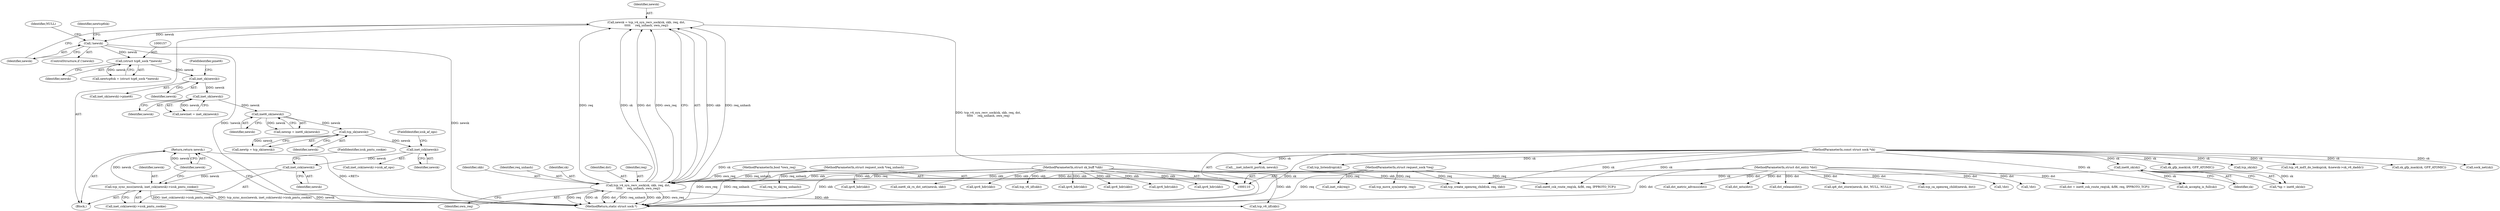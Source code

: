 digraph "0_linux_83eaddab4378db256d00d295bda6ca997cd13a52_0@pointer" {
"1000273" [label="(Return,return newsk;)"];
"1000274" [label="(Identifier,newsk)"];
"1000267" [label="(Call,tcp_sync_mss(newsk, inet_csk(newsk)->icsk_pmtu_cookie))"];
"1000270" [label="(Call,inet_csk(newsk))"];
"1000194" [label="(Call,inet_csk(newsk))"];
"1000178" [label="(Call,tcp_sk(newsk))"];
"1000174" [label="(Call,inet6_sk(newsk))"];
"1000170" [label="(Call,inet_sk(newsk))"];
"1000161" [label="(Call,inet_sk(newsk))"];
"1000156" [label="(Call,(struct tcp6_sock *)newsk)"];
"1000150" [label="(Call,!newsk)"];
"1000140" [label="(Call,newsk = tcp_v4_syn_recv_sock(sk, skb, req, dst,\n\t\t\t\t\t     req_unhash, own_req))"];
"1000142" [label="(Call,tcp_v4_syn_recv_sock(sk, skb, req, dst,\n\t\t\t\t\t     req_unhash, own_req))"];
"1000123" [label="(Call,inet6_sk(sk))"];
"1000111" [label="(MethodParameterIn,const struct sock *sk)"];
"1000112" [label="(MethodParameterIn,struct sk_buff *skb)"];
"1000113" [label="(MethodParameterIn,struct request_sock *req)"];
"1000114" [label="(MethodParameterIn,struct dst_entry *dst)"];
"1000115" [label="(MethodParameterIn,struct request_sock *req_unhash)"];
"1000116" [label="(MethodParameterIn,bool *own_req)"];
"1000265" [label="(Call,ipv6_hdr(skb))"];
"1000274" [label="(Identifier,newsk)"];
"1000515" [label="(Call,dst_metric_advmss(dst))"];
"1000114" [label="(MethodParameterIn,struct dst_entry *dst)"];
"1000506" [label="(Call,dst_mtu(dst))"];
"1000254" [label="(Call,ipv6_hdr(skb))"];
"1000176" [label="(Call,newtp = tcp_sk(newsk))"];
"1000635" [label="(Call,dst_release(dst))"];
"1000175" [label="(Identifier,newsk)"];
"1000161" [label="(Call,inet_sk(newsk))"];
"1000158" [label="(Identifier,newsk)"];
"1000271" [label="(Identifier,newsk)"];
"1000601" [label="(Call,sk_gfp_mask(sk, GFP_ATOMIC))"];
"1000139" [label="(Block,)"];
"1000154" [label="(Call,newtcp6sk = (struct tcp6_sock *)newsk)"];
"1000162" [label="(Identifier,newsk)"];
"1000314" [label="(Call,ip6_dst_store(newsk, dst, NULL, NULL))"];
"1000153" [label="(Identifier,NULL)"];
"1000433" [label="(Call,ipv6_hdr(skb))"];
"1000116" [label="(MethodParameterIn,bool *own_req)"];
"1000277" [label="(Call,inet_rsk(req))"];
"1000513" [label="(Call,tcp_sk(sk))"];
"1000179" [label="(Identifier,newsk)"];
"1000144" [label="(Identifier,skb)"];
"1000174" [label="(Call,inet6_sk(newsk))"];
"1000178" [label="(Call,tcp_sk(newsk))"];
"1000319" [label="(Call,inet6_sk_rx_dst_set(newsk, skb))"];
"1000147" [label="(Identifier,req_unhash)"];
"1000150" [label="(Call,!newsk)"];
"1000112" [label="(MethodParameterIn,struct sk_buff *skb)"];
"1000246" [label="(Call,ipv6_hdr(skb))"];
"1000172" [label="(Call,newnp = inet6_sk(newsk))"];
"1000535" [label="(Call,tcp_v6_md5_do_lookup(sk, &newsk->sk_v6_daddr))"];
"1000280" [label="(Call,sk_acceptq_is_full(sk))"];
"1000642" [label="(MethodReturn,static struct sock *)"];
"1000160" [label="(Call,inet_sk(newsk)->pinet6)"];
"1000143" [label="(Identifier,sk)"];
"1000140" [label="(Call,newsk = tcp_v4_syn_recv_sock(sk, skb, req, dst,\n\t\t\t\t\t     req_unhash, own_req))"];
"1000559" [label="(Call,sk_gfp_mask(sk, GFP_ATOMIC))"];
"1000268" [label="(Identifier,newsk)"];
"1000142" [label="(Call,tcp_v4_syn_recv_sock(sk, skb, req, dst,\n\t\t\t\t\t     req_unhash, own_req))"];
"1000151" [label="(Identifier,newsk)"];
"1000115" [label="(MethodParameterIn,struct request_sock *req_unhash)"];
"1000631" [label="(Call,sock_net(sk))"];
"1000579" [label="(Call,req_to_sk(req_unhash))"];
"1000585" [label="(Call,tcp_move_syn(newtp, req))"];
"1000270" [label="(Call,inet_csk(newsk))"];
"1000564" [label="(Call,__inet_inherit_port(sk, newsk))"];
"1000426" [label="(Call,tcp_v6_iif(skb))"];
"1000113" [label="(MethodParameterIn,struct request_sock *req)"];
"1000141" [label="(Identifier,newsk)"];
"1000193" [label="(Call,inet_csk(newsk)->icsk_af_ops)"];
"1000156" [label="(Call,(struct tcp6_sock *)newsk)"];
"1000272" [label="(FieldIdentifier,icsk_pmtu_cookie)"];
"1000239" [label="(Call,tcp_v6_iif(skb))"];
"1000195" [label="(Identifier,newsk)"];
"1000501" [label="(Call,tcp_ca_openreq_child(newsk, dst))"];
"1000296" [label="(Call,!dst)"];
"1000155" [label="(Identifier,newtcp6sk)"];
"1000171" [label="(Identifier,newsk)"];
"1000146" [label="(Identifier,dst)"];
"1000452" [label="(Call,ipv6_hdr(skb))"];
"1000111" [label="(MethodParameterIn,const struct sock *sk)"];
"1000638" [label="(Call,tcp_listendrop(sk))"];
"1000267" [label="(Call,tcp_sync_mss(newsk, inet_csk(newsk)->icsk_pmtu_cookie))"];
"1000170" [label="(Call,inet_sk(newsk))"];
"1000145" [label="(Identifier,req)"];
"1000163" [label="(FieldIdentifier,pinet6)"];
"1000194" [label="(Call,inet_csk(newsk))"];
"1000196" [label="(FieldIdentifier,icsk_af_ops)"];
"1000124" [label="(Identifier,sk)"];
"1000284" [label="(Call,!dst)"];
"1000123" [label="(Call,inet6_sk(sk))"];
"1000168" [label="(Call,newinet = inet_sk(newsk))"];
"1000301" [label="(Call,tcp_create_openreq_child(sk, req, skb))"];
"1000441" [label="(Call,ipv6_hdr(skb))"];
"1000269" [label="(Call,inet_csk(newsk)->icsk_pmtu_cookie)"];
"1000149" [label="(ControlStructure,if (!newsk))"];
"1000287" [label="(Call,dst = inet6_csk_route_req(sk, &fl6, req, IPPROTO_TCP))"];
"1000273" [label="(Return,return newsk;)"];
"1000289" [label="(Call,inet6_csk_route_req(sk, &fl6, req, IPPROTO_TCP))"];
"1000148" [label="(Identifier,own_req)"];
"1000121" [label="(Call,*np = inet6_sk(sk))"];
"1000273" -> "1000139"  [label="AST: "];
"1000273" -> "1000274"  [label="CFG: "];
"1000274" -> "1000273"  [label="AST: "];
"1000642" -> "1000273"  [label="CFG: "];
"1000273" -> "1000642"  [label="DDG: <RET>"];
"1000274" -> "1000273"  [label="DDG: newsk"];
"1000267" -> "1000273"  [label="DDG: newsk"];
"1000274" -> "1000267"  [label="CFG: "];
"1000267" -> "1000139"  [label="AST: "];
"1000267" -> "1000269"  [label="CFG: "];
"1000268" -> "1000267"  [label="AST: "];
"1000269" -> "1000267"  [label="AST: "];
"1000267" -> "1000642"  [label="DDG: inet_csk(newsk)->icsk_pmtu_cookie"];
"1000267" -> "1000642"  [label="DDG: tcp_sync_mss(newsk, inet_csk(newsk)->icsk_pmtu_cookie)"];
"1000267" -> "1000642"  [label="DDG: newsk"];
"1000270" -> "1000267"  [label="DDG: newsk"];
"1000270" -> "1000269"  [label="AST: "];
"1000270" -> "1000271"  [label="CFG: "];
"1000271" -> "1000270"  [label="AST: "];
"1000272" -> "1000270"  [label="CFG: "];
"1000194" -> "1000270"  [label="DDG: newsk"];
"1000194" -> "1000193"  [label="AST: "];
"1000194" -> "1000195"  [label="CFG: "];
"1000195" -> "1000194"  [label="AST: "];
"1000196" -> "1000194"  [label="CFG: "];
"1000178" -> "1000194"  [label="DDG: newsk"];
"1000178" -> "1000176"  [label="AST: "];
"1000178" -> "1000179"  [label="CFG: "];
"1000179" -> "1000178"  [label="AST: "];
"1000176" -> "1000178"  [label="CFG: "];
"1000178" -> "1000176"  [label="DDG: newsk"];
"1000174" -> "1000178"  [label="DDG: newsk"];
"1000174" -> "1000172"  [label="AST: "];
"1000174" -> "1000175"  [label="CFG: "];
"1000175" -> "1000174"  [label="AST: "];
"1000172" -> "1000174"  [label="CFG: "];
"1000174" -> "1000172"  [label="DDG: newsk"];
"1000170" -> "1000174"  [label="DDG: newsk"];
"1000170" -> "1000168"  [label="AST: "];
"1000170" -> "1000171"  [label="CFG: "];
"1000171" -> "1000170"  [label="AST: "];
"1000168" -> "1000170"  [label="CFG: "];
"1000170" -> "1000168"  [label="DDG: newsk"];
"1000161" -> "1000170"  [label="DDG: newsk"];
"1000161" -> "1000160"  [label="AST: "];
"1000161" -> "1000162"  [label="CFG: "];
"1000162" -> "1000161"  [label="AST: "];
"1000163" -> "1000161"  [label="CFG: "];
"1000156" -> "1000161"  [label="DDG: newsk"];
"1000156" -> "1000154"  [label="AST: "];
"1000156" -> "1000158"  [label="CFG: "];
"1000157" -> "1000156"  [label="AST: "];
"1000158" -> "1000156"  [label="AST: "];
"1000154" -> "1000156"  [label="CFG: "];
"1000156" -> "1000154"  [label="DDG: newsk"];
"1000150" -> "1000156"  [label="DDG: newsk"];
"1000150" -> "1000149"  [label="AST: "];
"1000150" -> "1000151"  [label="CFG: "];
"1000151" -> "1000150"  [label="AST: "];
"1000153" -> "1000150"  [label="CFG: "];
"1000155" -> "1000150"  [label="CFG: "];
"1000150" -> "1000642"  [label="DDG: newsk"];
"1000150" -> "1000642"  [label="DDG: !newsk"];
"1000140" -> "1000150"  [label="DDG: newsk"];
"1000140" -> "1000139"  [label="AST: "];
"1000140" -> "1000142"  [label="CFG: "];
"1000141" -> "1000140"  [label="AST: "];
"1000142" -> "1000140"  [label="AST: "];
"1000151" -> "1000140"  [label="CFG: "];
"1000140" -> "1000642"  [label="DDG: tcp_v4_syn_recv_sock(sk, skb, req, dst,\n\t\t\t\t\t     req_unhash, own_req)"];
"1000142" -> "1000140"  [label="DDG: skb"];
"1000142" -> "1000140"  [label="DDG: req_unhash"];
"1000142" -> "1000140"  [label="DDG: req"];
"1000142" -> "1000140"  [label="DDG: sk"];
"1000142" -> "1000140"  [label="DDG: dst"];
"1000142" -> "1000140"  [label="DDG: own_req"];
"1000142" -> "1000148"  [label="CFG: "];
"1000143" -> "1000142"  [label="AST: "];
"1000144" -> "1000142"  [label="AST: "];
"1000145" -> "1000142"  [label="AST: "];
"1000146" -> "1000142"  [label="AST: "];
"1000147" -> "1000142"  [label="AST: "];
"1000148" -> "1000142"  [label="AST: "];
"1000142" -> "1000642"  [label="DDG: skb"];
"1000142" -> "1000642"  [label="DDG: own_req"];
"1000142" -> "1000642"  [label="DDG: req"];
"1000142" -> "1000642"  [label="DDG: sk"];
"1000142" -> "1000642"  [label="DDG: dst"];
"1000142" -> "1000642"  [label="DDG: req_unhash"];
"1000123" -> "1000142"  [label="DDG: sk"];
"1000111" -> "1000142"  [label="DDG: sk"];
"1000112" -> "1000142"  [label="DDG: skb"];
"1000113" -> "1000142"  [label="DDG: req"];
"1000114" -> "1000142"  [label="DDG: dst"];
"1000115" -> "1000142"  [label="DDG: req_unhash"];
"1000116" -> "1000142"  [label="DDG: own_req"];
"1000142" -> "1000239"  [label="DDG: skb"];
"1000123" -> "1000121"  [label="AST: "];
"1000123" -> "1000124"  [label="CFG: "];
"1000124" -> "1000123"  [label="AST: "];
"1000121" -> "1000123"  [label="CFG: "];
"1000123" -> "1000121"  [label="DDG: sk"];
"1000111" -> "1000123"  [label="DDG: sk"];
"1000123" -> "1000280"  [label="DDG: sk"];
"1000111" -> "1000110"  [label="AST: "];
"1000111" -> "1000642"  [label="DDG: sk"];
"1000111" -> "1000280"  [label="DDG: sk"];
"1000111" -> "1000289"  [label="DDG: sk"];
"1000111" -> "1000301"  [label="DDG: sk"];
"1000111" -> "1000513"  [label="DDG: sk"];
"1000111" -> "1000535"  [label="DDG: sk"];
"1000111" -> "1000559"  [label="DDG: sk"];
"1000111" -> "1000564"  [label="DDG: sk"];
"1000111" -> "1000601"  [label="DDG: sk"];
"1000111" -> "1000631"  [label="DDG: sk"];
"1000111" -> "1000638"  [label="DDG: sk"];
"1000112" -> "1000110"  [label="AST: "];
"1000112" -> "1000642"  [label="DDG: skb"];
"1000112" -> "1000239"  [label="DDG: skb"];
"1000112" -> "1000246"  [label="DDG: skb"];
"1000112" -> "1000254"  [label="DDG: skb"];
"1000112" -> "1000265"  [label="DDG: skb"];
"1000112" -> "1000301"  [label="DDG: skb"];
"1000112" -> "1000319"  [label="DDG: skb"];
"1000112" -> "1000426"  [label="DDG: skb"];
"1000112" -> "1000433"  [label="DDG: skb"];
"1000112" -> "1000441"  [label="DDG: skb"];
"1000112" -> "1000452"  [label="DDG: skb"];
"1000113" -> "1000110"  [label="AST: "];
"1000113" -> "1000642"  [label="DDG: req"];
"1000113" -> "1000277"  [label="DDG: req"];
"1000113" -> "1000289"  [label="DDG: req"];
"1000113" -> "1000301"  [label="DDG: req"];
"1000113" -> "1000585"  [label="DDG: req"];
"1000114" -> "1000110"  [label="AST: "];
"1000114" -> "1000642"  [label="DDG: dst"];
"1000114" -> "1000284"  [label="DDG: dst"];
"1000114" -> "1000287"  [label="DDG: dst"];
"1000114" -> "1000296"  [label="DDG: dst"];
"1000114" -> "1000314"  [label="DDG: dst"];
"1000114" -> "1000501"  [label="DDG: dst"];
"1000114" -> "1000506"  [label="DDG: dst"];
"1000114" -> "1000515"  [label="DDG: dst"];
"1000114" -> "1000635"  [label="DDG: dst"];
"1000115" -> "1000110"  [label="AST: "];
"1000115" -> "1000642"  [label="DDG: req_unhash"];
"1000115" -> "1000579"  [label="DDG: req_unhash"];
"1000116" -> "1000110"  [label="AST: "];
"1000116" -> "1000642"  [label="DDG: own_req"];
}
